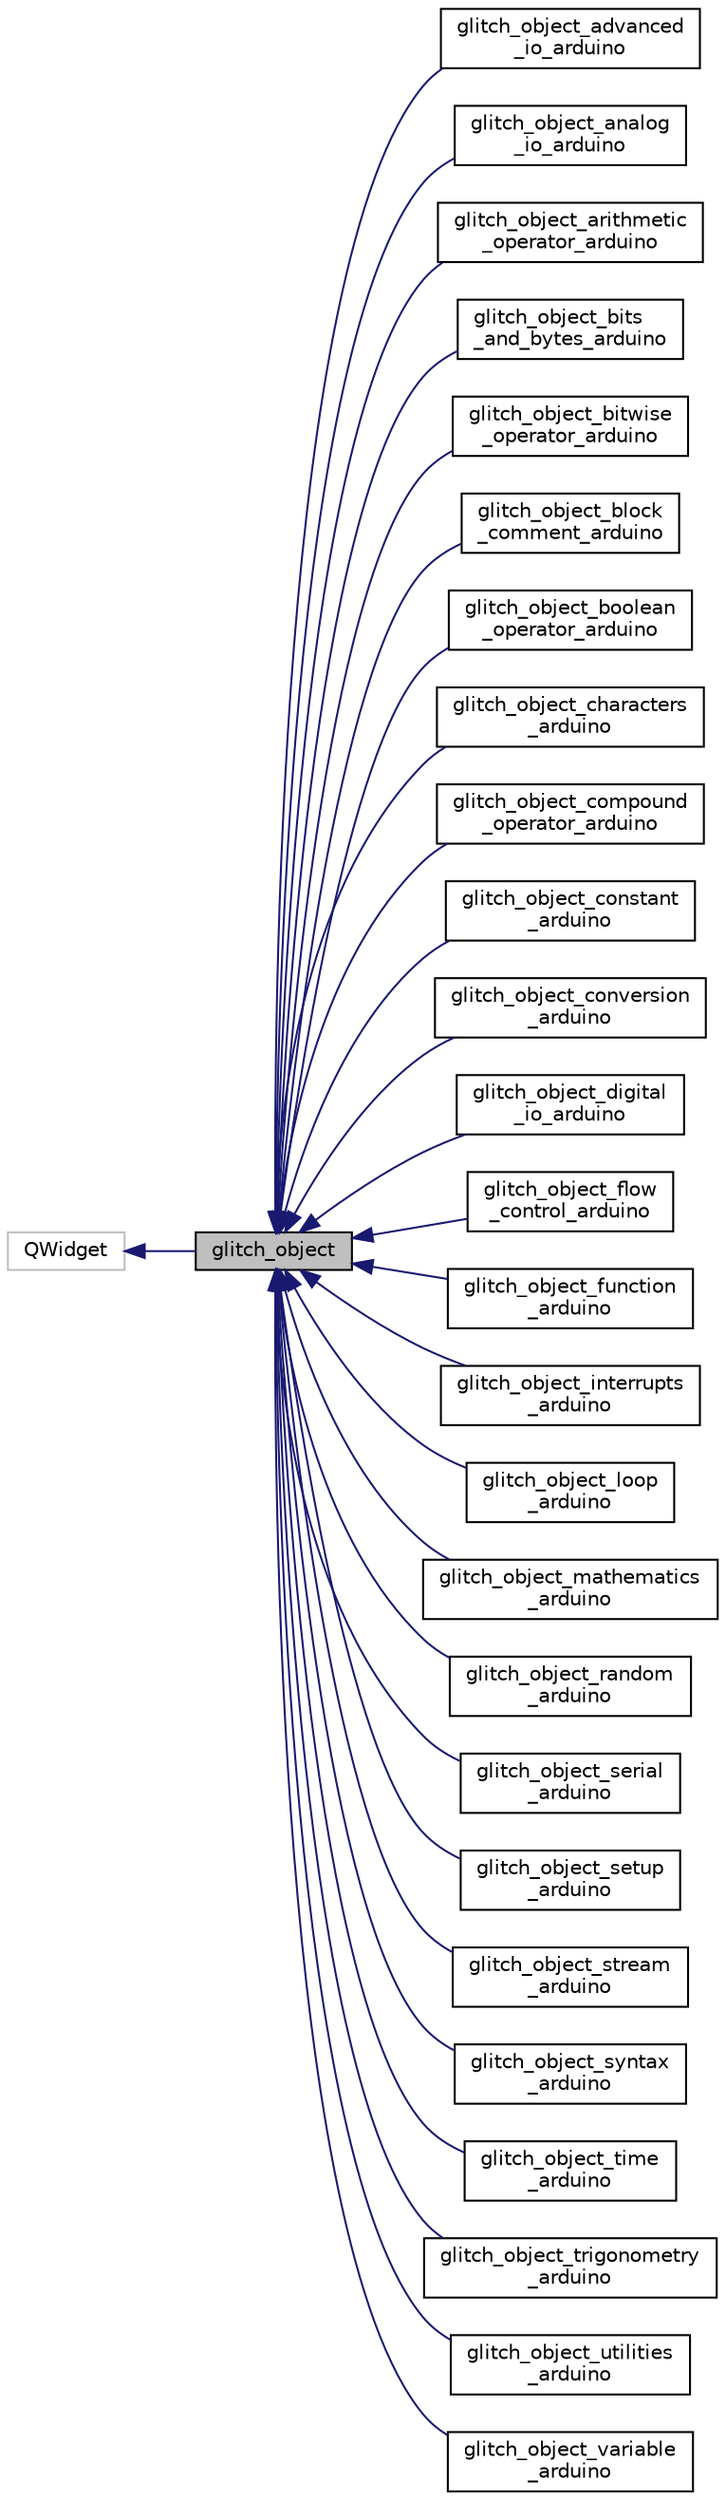 digraph "glitch_object"
{
 // LATEX_PDF_SIZE
  edge [fontname="Helvetica",fontsize="10",labelfontname="Helvetica",labelfontsize="10"];
  node [fontname="Helvetica",fontsize="10",shape=record];
  rankdir="LR";
  Node1 [label="glitch_object",height=0.2,width=0.4,color="black", fillcolor="grey75", style="filled", fontcolor="black",tooltip=" "];
  Node2 -> Node1 [dir="back",color="midnightblue",fontsize="10",style="solid",fontname="Helvetica"];
  Node2 [label="QWidget",height=0.2,width=0.4,color="grey75", fillcolor="white", style="filled",tooltip=" "];
  Node1 -> Node3 [dir="back",color="midnightblue",fontsize="10",style="solid",fontname="Helvetica"];
  Node3 [label="glitch_object_advanced\l_io_arduino",height=0.2,width=0.4,color="black", fillcolor="white", style="filled",URL="$classglitch__object__advanced__io__arduino.html",tooltip=" "];
  Node1 -> Node4 [dir="back",color="midnightblue",fontsize="10",style="solid",fontname="Helvetica"];
  Node4 [label="glitch_object_analog\l_io_arduino",height=0.2,width=0.4,color="black", fillcolor="white", style="filled",URL="$classglitch__object__analog__io__arduino.html",tooltip=" "];
  Node1 -> Node5 [dir="back",color="midnightblue",fontsize="10",style="solid",fontname="Helvetica"];
  Node5 [label="glitch_object_arithmetic\l_operator_arduino",height=0.2,width=0.4,color="black", fillcolor="white", style="filled",URL="$classglitch__object__arithmetic__operator__arduino.html",tooltip=" "];
  Node1 -> Node6 [dir="back",color="midnightblue",fontsize="10",style="solid",fontname="Helvetica"];
  Node6 [label="glitch_object_bits\l_and_bytes_arduino",height=0.2,width=0.4,color="black", fillcolor="white", style="filled",URL="$classglitch__object__bits__and__bytes__arduino.html",tooltip=" "];
  Node1 -> Node7 [dir="back",color="midnightblue",fontsize="10",style="solid",fontname="Helvetica"];
  Node7 [label="glitch_object_bitwise\l_operator_arduino",height=0.2,width=0.4,color="black", fillcolor="white", style="filled",URL="$classglitch__object__bitwise__operator__arduino.html",tooltip=" "];
  Node1 -> Node8 [dir="back",color="midnightblue",fontsize="10",style="solid",fontname="Helvetica"];
  Node8 [label="glitch_object_block\l_comment_arduino",height=0.2,width=0.4,color="black", fillcolor="white", style="filled",URL="$classglitch__object__block__comment__arduino.html",tooltip=" "];
  Node1 -> Node9 [dir="back",color="midnightblue",fontsize="10",style="solid",fontname="Helvetica"];
  Node9 [label="glitch_object_boolean\l_operator_arduino",height=0.2,width=0.4,color="black", fillcolor="white", style="filled",URL="$classglitch__object__boolean__operator__arduino.html",tooltip=" "];
  Node1 -> Node10 [dir="back",color="midnightblue",fontsize="10",style="solid",fontname="Helvetica"];
  Node10 [label="glitch_object_characters\l_arduino",height=0.2,width=0.4,color="black", fillcolor="white", style="filled",URL="$classglitch__object__characters__arduino.html",tooltip=" "];
  Node1 -> Node11 [dir="back",color="midnightblue",fontsize="10",style="solid",fontname="Helvetica"];
  Node11 [label="glitch_object_compound\l_operator_arduino",height=0.2,width=0.4,color="black", fillcolor="white", style="filled",URL="$classglitch__object__compound__operator__arduino.html",tooltip=" "];
  Node1 -> Node12 [dir="back",color="midnightblue",fontsize="10",style="solid",fontname="Helvetica"];
  Node12 [label="glitch_object_constant\l_arduino",height=0.2,width=0.4,color="black", fillcolor="white", style="filled",URL="$classglitch__object__constant__arduino.html",tooltip=" "];
  Node1 -> Node13 [dir="back",color="midnightblue",fontsize="10",style="solid",fontname="Helvetica"];
  Node13 [label="glitch_object_conversion\l_arduino",height=0.2,width=0.4,color="black", fillcolor="white", style="filled",URL="$classglitch__object__conversion__arduino.html",tooltip=" "];
  Node1 -> Node14 [dir="back",color="midnightblue",fontsize="10",style="solid",fontname="Helvetica"];
  Node14 [label="glitch_object_digital\l_io_arduino",height=0.2,width=0.4,color="black", fillcolor="white", style="filled",URL="$classglitch__object__digital__io__arduino.html",tooltip=" "];
  Node1 -> Node15 [dir="back",color="midnightblue",fontsize="10",style="solid",fontname="Helvetica"];
  Node15 [label="glitch_object_flow\l_control_arduino",height=0.2,width=0.4,color="black", fillcolor="white", style="filled",URL="$classglitch__object__flow__control__arduino.html",tooltip=" "];
  Node1 -> Node16 [dir="back",color="midnightblue",fontsize="10",style="solid",fontname="Helvetica"];
  Node16 [label="glitch_object_function\l_arduino",height=0.2,width=0.4,color="black", fillcolor="white", style="filled",URL="$classglitch__object__function__arduino.html",tooltip=" "];
  Node1 -> Node17 [dir="back",color="midnightblue",fontsize="10",style="solid",fontname="Helvetica"];
  Node17 [label="glitch_object_interrupts\l_arduino",height=0.2,width=0.4,color="black", fillcolor="white", style="filled",URL="$classglitch__object__interrupts__arduino.html",tooltip=" "];
  Node1 -> Node18 [dir="back",color="midnightblue",fontsize="10",style="solid",fontname="Helvetica"];
  Node18 [label="glitch_object_loop\l_arduino",height=0.2,width=0.4,color="black", fillcolor="white", style="filled",URL="$classglitch__object__loop__arduino.html",tooltip=" "];
  Node1 -> Node19 [dir="back",color="midnightblue",fontsize="10",style="solid",fontname="Helvetica"];
  Node19 [label="glitch_object_mathematics\l_arduino",height=0.2,width=0.4,color="black", fillcolor="white", style="filled",URL="$classglitch__object__mathematics__arduino.html",tooltip=" "];
  Node1 -> Node20 [dir="back",color="midnightblue",fontsize="10",style="solid",fontname="Helvetica"];
  Node20 [label="glitch_object_random\l_arduino",height=0.2,width=0.4,color="black", fillcolor="white", style="filled",URL="$classglitch__object__random__arduino.html",tooltip=" "];
  Node1 -> Node21 [dir="back",color="midnightblue",fontsize="10",style="solid",fontname="Helvetica"];
  Node21 [label="glitch_object_serial\l_arduino",height=0.2,width=0.4,color="black", fillcolor="white", style="filled",URL="$classglitch__object__serial__arduino.html",tooltip=" "];
  Node1 -> Node22 [dir="back",color="midnightblue",fontsize="10",style="solid",fontname="Helvetica"];
  Node22 [label="glitch_object_setup\l_arduino",height=0.2,width=0.4,color="black", fillcolor="white", style="filled",URL="$classglitch__object__setup__arduino.html",tooltip=" "];
  Node1 -> Node23 [dir="back",color="midnightblue",fontsize="10",style="solid",fontname="Helvetica"];
  Node23 [label="glitch_object_stream\l_arduino",height=0.2,width=0.4,color="black", fillcolor="white", style="filled",URL="$classglitch__object__stream__arduino.html",tooltip=" "];
  Node1 -> Node24 [dir="back",color="midnightblue",fontsize="10",style="solid",fontname="Helvetica"];
  Node24 [label="glitch_object_syntax\l_arduino",height=0.2,width=0.4,color="black", fillcolor="white", style="filled",URL="$classglitch__object__syntax__arduino.html",tooltip=" "];
  Node1 -> Node25 [dir="back",color="midnightblue",fontsize="10",style="solid",fontname="Helvetica"];
  Node25 [label="glitch_object_time\l_arduino",height=0.2,width=0.4,color="black", fillcolor="white", style="filled",URL="$classglitch__object__time__arduino.html",tooltip=" "];
  Node1 -> Node26 [dir="back",color="midnightblue",fontsize="10",style="solid",fontname="Helvetica"];
  Node26 [label="glitch_object_trigonometry\l_arduino",height=0.2,width=0.4,color="black", fillcolor="white", style="filled",URL="$classglitch__object__trigonometry__arduino.html",tooltip=" "];
  Node1 -> Node27 [dir="back",color="midnightblue",fontsize="10",style="solid",fontname="Helvetica"];
  Node27 [label="glitch_object_utilities\l_arduino",height=0.2,width=0.4,color="black", fillcolor="white", style="filled",URL="$classglitch__object__utilities__arduino.html",tooltip=" "];
  Node1 -> Node28 [dir="back",color="midnightblue",fontsize="10",style="solid",fontname="Helvetica"];
  Node28 [label="glitch_object_variable\l_arduino",height=0.2,width=0.4,color="black", fillcolor="white", style="filled",URL="$classglitch__object__variable__arduino.html",tooltip=" "];
}
